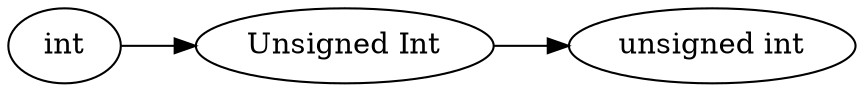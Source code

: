 digraph "int" {
rankdir = LR
151
151 -> 152
152 -> 153

151 [label="int",comment="name: \"int\", typeName: \"\", id: 151, branchId: 0, recurseId: -1, attributes: 0, notes: \"\""];
152 [label="Unsigned Int",comment="name: \"Unsigned Int\", typeName: \"\", id: 152, branchId: 0, recurseId: -1, attributes: 0, notes: \"\""];
153 [label="unsigned int",comment="name: \"unsigned int\", typeName: \"\", id: 153, branchId: 0, recurseId: -1, attributes: 512, notes: \"\""];
{ rank = max;153}

}
